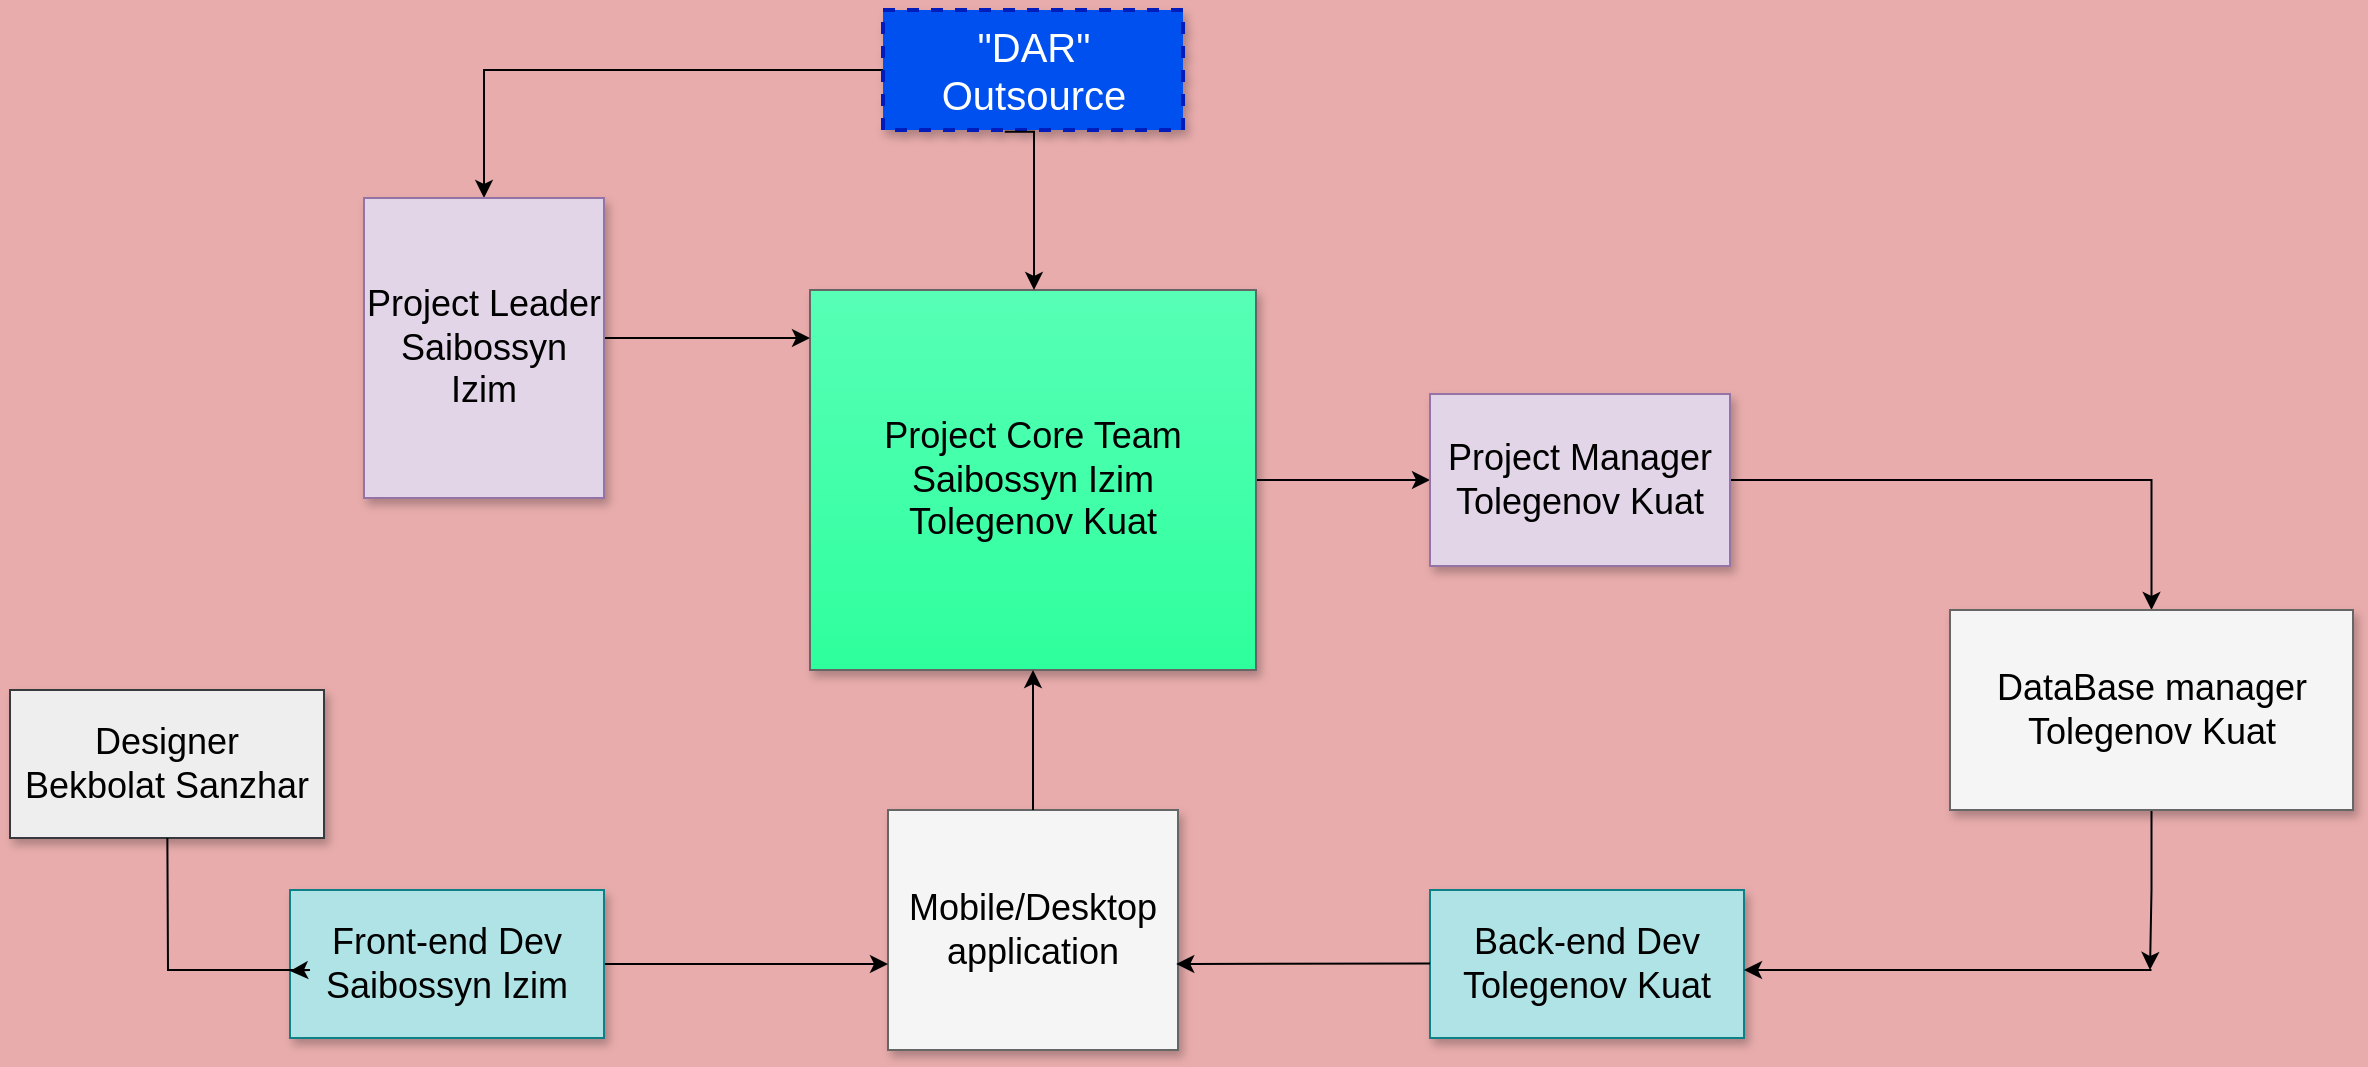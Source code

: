 <mxfile version="22.0.3" type="github">
  <diagram name="Page-1" id="90a13364-a465-7bf4-72fc-28e22215d7a0">
    <mxGraphModel dx="1687" dy="882" grid="0" gridSize="10" guides="1" tooltips="1" connect="1" arrows="1" fold="1" page="1" pageScale="1.5" pageWidth="1169" pageHeight="826" background="#E8ACAC" math="0" shadow="0">
      <root>
        <mxCell id="0" style=";html=1;" />
        <mxCell id="1" style=";html=1;" parent="0" />
        <mxCell id="pfjkunFXqHvG4dDpBAbw-18" value="" style="edgeStyle=orthogonalEdgeStyle;rounded=0;orthogonalLoop=1;jettySize=auto;html=1;" edge="1" parent="1" source="3a17f1ce550125da-1" target="3a17f1ce550125da-8">
          <mxGeometry relative="1" as="geometry">
            <mxPoint x="660.0" y="380.0" as="targetPoint" />
          </mxGeometry>
        </mxCell>
        <mxCell id="3a17f1ce550125da-1" value="&quot;DAR&quot; Outsource" style="whiteSpace=wrap;html=1;shadow=1;fontSize=20;fillColor=#0050ef;strokeColor=#001DBC;strokeWidth=2;dashed=1;fontColor=#ffffff;" parent="1" vertex="1">
          <mxGeometry x="856.5" y="350" width="150" height="60" as="geometry" />
        </mxCell>
        <mxCell id="3a17f1ce550125da-14" style="edgeStyle=elbowEdgeStyle;rounded=0;html=1;startArrow=none;startFill=0;jettySize=auto;orthogonalLoop=1;fontSize=18;elbow=vertical;" parent="1" source="3a17f1ce550125da-2" target="3a17f1ce550125da-5" edge="1">
          <mxGeometry relative="1" as="geometry" />
        </mxCell>
        <mxCell id="3a17f1ce550125da-2" value="Project Core Team&lt;br&gt;Saibossyn Izim&lt;br&gt;Tolegenov Kuat" style="whiteSpace=wrap;html=1;shadow=1;fontSize=18;fillColor=#2EFF9D;strokeColor=#666666;fillStyle=dots;gradientColor=#57ffb6;gradientDirection=north;" parent="1" vertex="1">
          <mxGeometry x="820" y="490" width="223" height="190" as="geometry" />
        </mxCell>
        <mxCell id="pfjkunFXqHvG4dDpBAbw-22" value="" style="edgeStyle=orthogonalEdgeStyle;rounded=0;orthogonalLoop=1;jettySize=auto;html=1;" edge="1" parent="1" source="3a17f1ce550125da-5" target="3a17f1ce550125da-9">
          <mxGeometry relative="1" as="geometry" />
        </mxCell>
        <mxCell id="3a17f1ce550125da-5" value="Project Manager&lt;br&gt;Tolegenov Kuat" style="whiteSpace=wrap;html=1;shadow=1;fontSize=18;fillColor=#e1d5e7;strokeColor=#9673a6;" parent="1" vertex="1">
          <mxGeometry x="1130" y="542" width="150" height="86" as="geometry" />
        </mxCell>
        <mxCell id="3a17f1ce550125da-20" style="edgeStyle=elbowEdgeStyle;rounded=0;html=1;startArrow=none;startFill=0;jettySize=auto;orthogonalLoop=1;fontSize=18;elbow=vertical;" parent="1" source="3a17f1ce550125da-8" target="3a17f1ce550125da-2" edge="1">
          <mxGeometry relative="1" as="geometry">
            <Array as="points">
              <mxPoint x="757" y="514" />
            </Array>
          </mxGeometry>
        </mxCell>
        <mxCell id="3a17f1ce550125da-8" value="Project Leader&lt;br&gt;Saibossyn Izim" style="whiteSpace=wrap;html=1;shadow=1;fontSize=18;fillColor=#e1d5e7;strokeColor=#9673a6;" parent="1" vertex="1">
          <mxGeometry x="597" y="444" width="120" height="150" as="geometry" />
        </mxCell>
        <mxCell id="pfjkunFXqHvG4dDpBAbw-27" value="" style="edgeStyle=orthogonalEdgeStyle;rounded=0;orthogonalLoop=1;jettySize=auto;html=1;" edge="1" parent="1" source="3a17f1ce550125da-9">
          <mxGeometry relative="1" as="geometry">
            <mxPoint x="1490" y="830" as="targetPoint" />
          </mxGeometry>
        </mxCell>
        <mxCell id="3a17f1ce550125da-9" value="DataBase manager&lt;br&gt;Tolegenov Kuat" style="whiteSpace=wrap;html=1;shadow=1;fontSize=18;fillColor=#f5f5f5;strokeColor=#666666;" parent="1" vertex="1">
          <mxGeometry x="1390" y="650" width="201.5" height="100" as="geometry" />
        </mxCell>
        <mxCell id="3a17f1ce550125da-10" value="Mobile/Desktop&lt;br&gt;application" style="whiteSpace=wrap;html=1;shadow=1;fontSize=18;fillColor=#f5f5f5;strokeColor=#666666;" parent="1" vertex="1">
          <mxGeometry x="859" y="750" width="145" height="120" as="geometry" />
        </mxCell>
        <mxCell id="3a17f1ce550125da-18" style="edgeStyle=elbowEdgeStyle;rounded=0;html=1;startArrow=none;startFill=0;jettySize=auto;orthogonalLoop=1;fontSize=18;elbow=vertical;" parent="1" source="3a17f1ce550125da-11" target="3a17f1ce550125da-10" edge="1">
          <mxGeometry relative="1" as="geometry" />
        </mxCell>
        <mxCell id="3a17f1ce550125da-11" value="Front-end Dev&lt;br&gt;Saibossyn Izim" style="whiteSpace=wrap;html=1;shadow=1;fontSize=18;fillColor=#b0e3e6;strokeColor=#0e8088;" parent="1" vertex="1">
          <mxGeometry x="560" y="790" width="157" height="74" as="geometry" />
        </mxCell>
        <mxCell id="3a17f1ce550125da-22" style="edgeStyle=elbowEdgeStyle;rounded=0;html=1;startArrow=none;startFill=0;jettySize=auto;orthogonalLoop=1;fontSize=18;" parent="1" source="3a17f1ce550125da-10" target="3a17f1ce550125da-2" edge="1">
          <mxGeometry relative="1" as="geometry">
            <mxPoint x="937" y="784" as="sourcePoint" />
            <mxPoint x="937" y="744" as="targetPoint" />
            <Array as="points">
              <mxPoint x="927" y="754" />
              <mxPoint x="907" y="754" />
            </Array>
          </mxGeometry>
        </mxCell>
        <mxCell id="pfjkunFXqHvG4dDpBAbw-2" style="edgeStyle=elbowEdgeStyle;rounded=0;html=1;startArrow=none;startFill=0;jettySize=auto;orthogonalLoop=1;fontSize=18;elbow=horizontal;exitX=0.406;exitY=1.014;exitDx=0;exitDy=0;exitPerimeter=0;" edge="1" parent="1" source="3a17f1ce550125da-1" target="3a17f1ce550125da-2">
          <mxGeometry relative="1" as="geometry">
            <Array as="points">
              <mxPoint x="932" y="450" />
              <mxPoint x="920" y="470" />
              <mxPoint x="899" y="444" />
            </Array>
            <mxPoint x="859" y="444" as="sourcePoint" />
            <mxPoint x="962" y="444" as="targetPoint" />
          </mxGeometry>
        </mxCell>
        <mxCell id="pfjkunFXqHvG4dDpBAbw-3" value="Designer&lt;br&gt;Bekbolat Sanzhar" style="whiteSpace=wrap;html=1;shadow=1;fontSize=18;fillColor=#eeeeee;strokeColor=#36393d;" vertex="1" parent="1">
          <mxGeometry x="420" y="690" width="157" height="74" as="geometry" />
        </mxCell>
        <mxCell id="pfjkunFXqHvG4dDpBAbw-4" value="Back-end Dev&lt;br&gt;Tolegenov Kuat" style="whiteSpace=wrap;html=1;shadow=1;fontSize=18;fillColor=#b0e3e6;strokeColor=#0e8088;" vertex="1" parent="1">
          <mxGeometry x="1130" y="790" width="157" height="74" as="geometry" />
        </mxCell>
        <mxCell id="pfjkunFXqHvG4dDpBAbw-10" style="edgeStyle=elbowEdgeStyle;rounded=0;html=1;startArrow=none;startFill=0;jettySize=auto;orthogonalLoop=1;fontSize=18;elbow=vertical;entryX=0.994;entryY=0.537;entryDx=0;entryDy=0;entryPerimeter=0;" edge="1" parent="1">
          <mxGeometry relative="1" as="geometry">
            <mxPoint x="1130" y="826.759" as="sourcePoint" />
            <mxPoint x="1003.13" y="826.77" as="targetPoint" />
          </mxGeometry>
        </mxCell>
        <mxCell id="pfjkunFXqHvG4dDpBAbw-11" value="" style="endArrow=classic;html=1;rounded=0;" edge="1" parent="1" source="pfjkunFXqHvG4dDpBAbw-3" target="3a17f1ce550125da-11">
          <mxGeometry width="50" height="50" relative="1" as="geometry">
            <mxPoint x="810" y="700" as="sourcePoint" />
            <mxPoint x="860" y="650" as="targetPoint" />
            <Array as="points">
              <mxPoint x="499" y="830" />
              <mxPoint x="570" y="830" />
            </Array>
          </mxGeometry>
        </mxCell>
        <mxCell id="pfjkunFXqHvG4dDpBAbw-29" value="" style="edgeStyle=orthogonalEdgeStyle;rounded=0;orthogonalLoop=1;jettySize=auto;html=1;" edge="1" parent="1" target="pfjkunFXqHvG4dDpBAbw-4">
          <mxGeometry relative="1" as="geometry">
            <mxPoint x="1490.75" y="830" as="sourcePoint" />
            <mxPoint x="1310" y="830" as="targetPoint" />
            <Array as="points">
              <mxPoint x="1340" y="830" />
              <mxPoint x="1340" y="830" />
            </Array>
          </mxGeometry>
        </mxCell>
      </root>
    </mxGraphModel>
  </diagram>
</mxfile>
